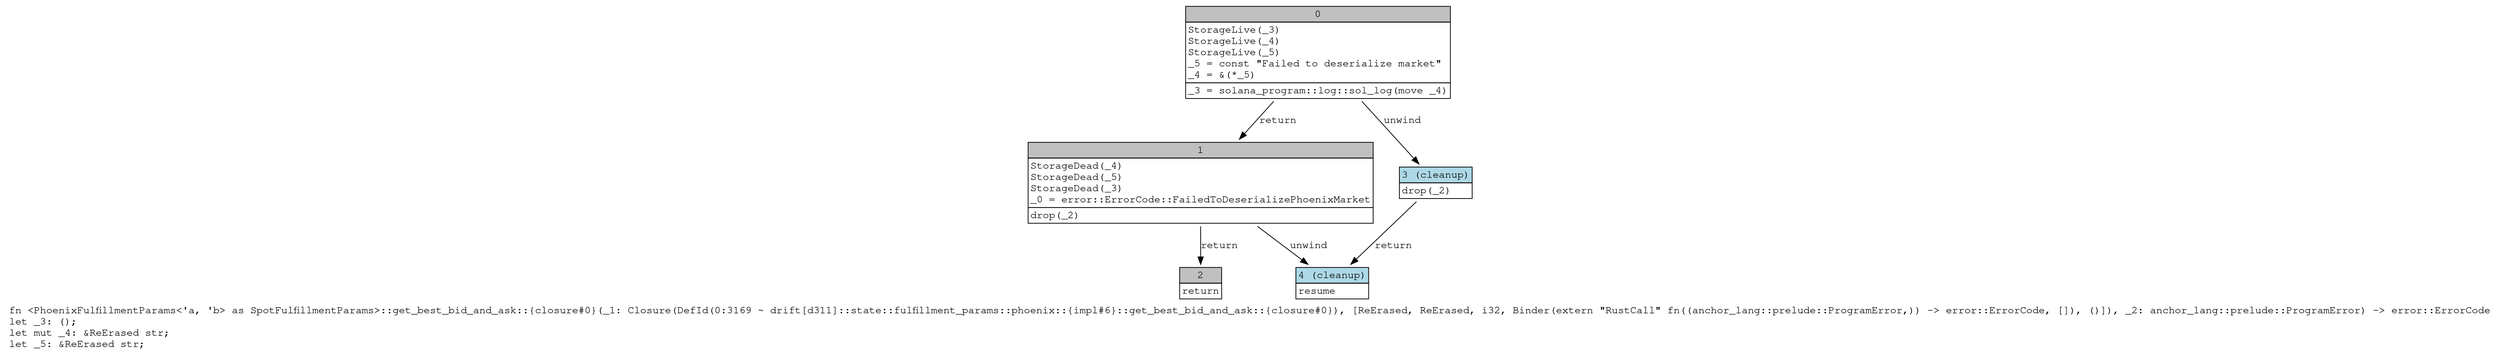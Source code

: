 digraph Mir_0_3169 {
    graph [fontname="Courier, monospace"];
    node [fontname="Courier, monospace"];
    edge [fontname="Courier, monospace"];
    label=<fn &lt;PhoenixFulfillmentParams&lt;'a, 'b&gt; as SpotFulfillmentParams&gt;::get_best_bid_and_ask::{closure#0}(_1: Closure(DefId(0:3169 ~ drift[d311]::state::fulfillment_params::phoenix::{impl#6}::get_best_bid_and_ask::{closure#0}), [ReErased, ReErased, i32, Binder(extern &quot;RustCall&quot; fn((anchor_lang::prelude::ProgramError,)) -&gt; error::ErrorCode, []), ()]), _2: anchor_lang::prelude::ProgramError) -&gt; error::ErrorCode<br align="left"/>let _3: ();<br align="left"/>let mut _4: &amp;ReErased str;<br align="left"/>let _5: &amp;ReErased str;<br align="left"/>>;
    bb0__0_3169 [shape="none", label=<<table border="0" cellborder="1" cellspacing="0"><tr><td bgcolor="gray" align="center" colspan="1">0</td></tr><tr><td align="left" balign="left">StorageLive(_3)<br/>StorageLive(_4)<br/>StorageLive(_5)<br/>_5 = const &quot;Failed to deserialize market&quot;<br/>_4 = &amp;(*_5)<br/></td></tr><tr><td align="left">_3 = solana_program::log::sol_log(move _4)</td></tr></table>>];
    bb1__0_3169 [shape="none", label=<<table border="0" cellborder="1" cellspacing="0"><tr><td bgcolor="gray" align="center" colspan="1">1</td></tr><tr><td align="left" balign="left">StorageDead(_4)<br/>StorageDead(_5)<br/>StorageDead(_3)<br/>_0 = error::ErrorCode::FailedToDeserializePhoenixMarket<br/></td></tr><tr><td align="left">drop(_2)</td></tr></table>>];
    bb2__0_3169 [shape="none", label=<<table border="0" cellborder="1" cellspacing="0"><tr><td bgcolor="gray" align="center" colspan="1">2</td></tr><tr><td align="left">return</td></tr></table>>];
    bb3__0_3169 [shape="none", label=<<table border="0" cellborder="1" cellspacing="0"><tr><td bgcolor="lightblue" align="center" colspan="1">3 (cleanup)</td></tr><tr><td align="left">drop(_2)</td></tr></table>>];
    bb4__0_3169 [shape="none", label=<<table border="0" cellborder="1" cellspacing="0"><tr><td bgcolor="lightblue" align="center" colspan="1">4 (cleanup)</td></tr><tr><td align="left">resume</td></tr></table>>];
    bb0__0_3169 -> bb1__0_3169 [label="return"];
    bb0__0_3169 -> bb3__0_3169 [label="unwind"];
    bb1__0_3169 -> bb2__0_3169 [label="return"];
    bb1__0_3169 -> bb4__0_3169 [label="unwind"];
    bb3__0_3169 -> bb4__0_3169 [label="return"];
}
